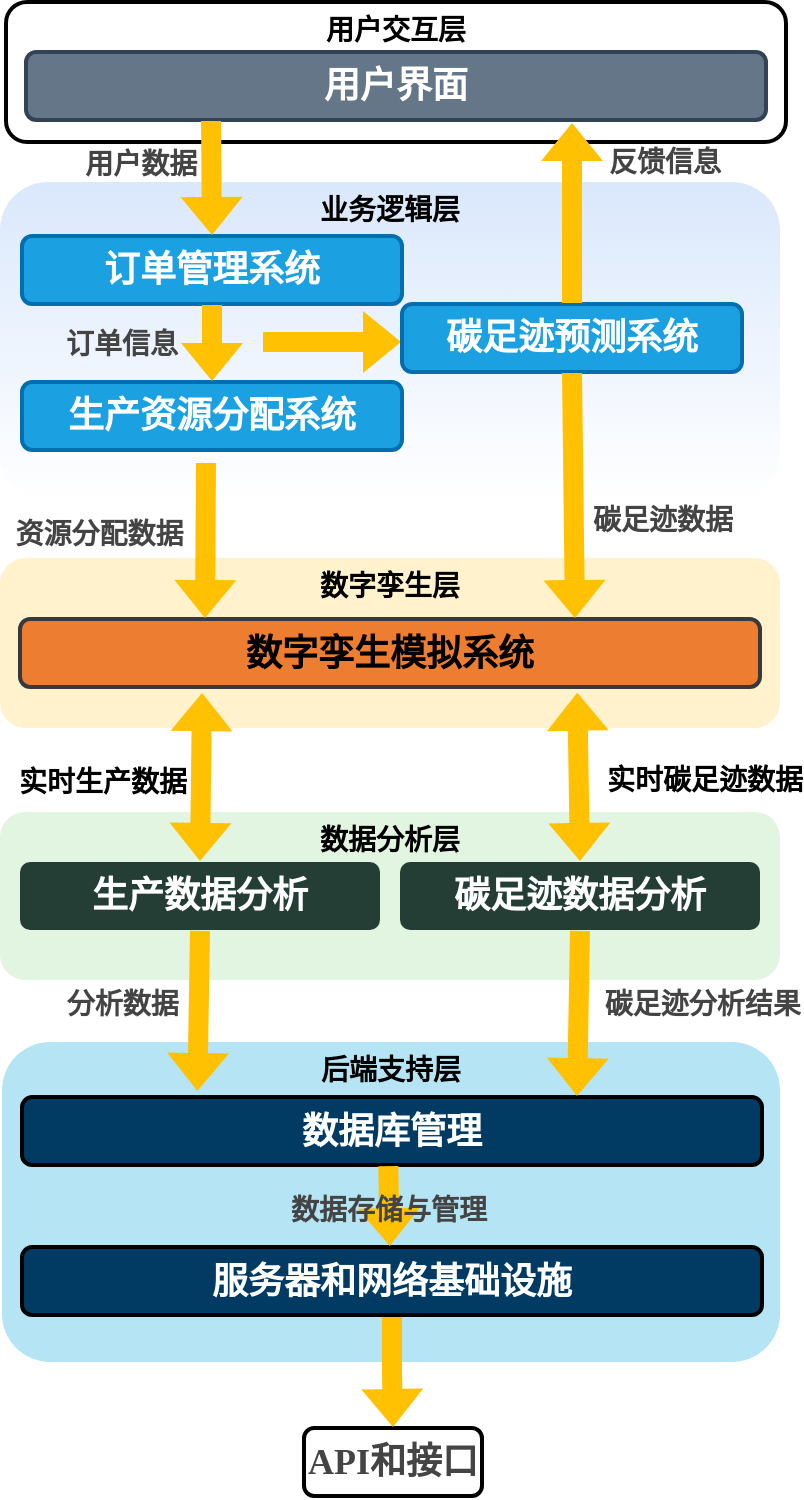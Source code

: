 <mxfile version="22.1.5" type="github">
  <diagram name="第 1 页" id="2Q7EJ7l_47jYazfSLr18">
    <mxGraphModel dx="1363" dy="924" grid="1" gridSize="10" guides="1" tooltips="1" connect="1" arrows="1" fold="1" page="1" pageScale="1" pageWidth="827" pageHeight="1169" math="0" shadow="0">
      <root>
        <mxCell id="0" />
        <mxCell id="1" parent="0" />
        <mxCell id="aD8HVvrzkeYgRYOUQNUD-90" value="API和接口" style="whiteSpace=wrap;strokeWidth=2;fontSize=18;fontFamily=Times New Roman;fontColor=#444444;rounded=1;fontStyle=1" vertex="1" parent="1">
          <mxGeometry x="181" y="793" width="89" height="34" as="geometry" />
        </mxCell>
        <mxCell id="aD8HVvrzkeYgRYOUQNUD-92" value="后端支持层" style="whiteSpace=wrap;strokeWidth=2;verticalAlign=top;fontFamily=Times New Roman;fontSize=14;rounded=1;fontStyle=1;fillColor=#B5E5F5;strokeColor=none;" vertex="1" parent="1">
          <mxGeometry x="30" y="600" width="389" height="160" as="geometry" />
        </mxCell>
        <mxCell id="aD8HVvrzkeYgRYOUQNUD-93" value="数据库管理" style="whiteSpace=wrap;strokeWidth=2;fontSize=18;fontFamily=Times New Roman;fontColor=#FFFFFF;rounded=1;fontStyle=1;fillColor=#013a63;" vertex="1" parent="1">
          <mxGeometry x="40" y="627.54" width="370" height="34" as="geometry" />
        </mxCell>
        <mxCell id="aD8HVvrzkeYgRYOUQNUD-133" style="edgeStyle=orthogonalEdgeStyle;rounded=0;orthogonalLoop=1;jettySize=auto;html=1;fontFamily=Times New Roman;fontColor=#444444;fontStyle=1;shape=flexArrow;endArrow=block;fontSize=14;strokeColor=none;startArrow=none;fillColor=#ffc101;" edge="1" parent="1" source="aD8HVvrzkeYgRYOUQNUD-94" target="aD8HVvrzkeYgRYOUQNUD-90">
          <mxGeometry relative="1" as="geometry" />
        </mxCell>
        <mxCell id="aD8HVvrzkeYgRYOUQNUD-94" value="服务器和网络基础设施" style="whiteSpace=wrap;strokeWidth=2;fontSize=18;fontFamily=Times New Roman;fontColor=#FFFFFF;rounded=1;fontStyle=1;fillColor=#013a63;" vertex="1" parent="1">
          <mxGeometry x="40" y="702.54" width="370" height="34" as="geometry" />
        </mxCell>
        <mxCell id="aD8HVvrzkeYgRYOUQNUD-96" value="数据分析层" style="whiteSpace=wrap;strokeWidth=2;verticalAlign=top;fontFamily=Times New Roman;fontSize=14;rounded=1;shadow=0;glass=0;fillColor=#E1F5E0;strokeColor=none;fontStyle=1" vertex="1" parent="1">
          <mxGeometry x="29" y="484.95" width="390" height="84" as="geometry" />
        </mxCell>
        <mxCell id="aD8HVvrzkeYgRYOUQNUD-97" value="生产数据分析" style="whiteSpace=wrap;strokeWidth=2;fontSize=18;fontFamily=Times New Roman;fontColor=#FFFFFF;rounded=1;fillColor=#243e36;strokeColor=none;fontStyle=1" vertex="1" parent="1">
          <mxGeometry x="39" y="509.95" width="180" height="34" as="geometry" />
        </mxCell>
        <mxCell id="aD8HVvrzkeYgRYOUQNUD-98" value="碳足迹数据分析" style="whiteSpace=wrap;strokeWidth=2;fontSize=18;fontFamily=Times New Roman;fontColor=#FFFFFF;rounded=1;fillColor=#243e36;strokeColor=none;fontStyle=1" vertex="1" parent="1">
          <mxGeometry x="229" y="509.95" width="180" height="34" as="geometry" />
        </mxCell>
        <mxCell id="aD8HVvrzkeYgRYOUQNUD-99" value="数字孪生层" style="whiteSpace=wrap;strokeWidth=2;verticalAlign=top;fontFamily=Times New Roman;fontSize=14;rounded=1;fillColor=#fff2cc;strokeColor=none;fontStyle=1" vertex="1" parent="1">
          <mxGeometry x="29" y="358" width="390" height="85" as="geometry" />
        </mxCell>
        <mxCell id="aD8HVvrzkeYgRYOUQNUD-100" value="数字孪生模拟系统" style="whiteSpace=wrap;strokeWidth=2;fontSize=18;fontFamily=Times New Roman;rounded=1;fillColor=#ed7d31;strokeColor=#36393d;fontStyle=1" vertex="1" parent="1">
          <mxGeometry x="39" y="388.5" width="370" height="34" as="geometry" />
        </mxCell>
        <mxCell id="aD8HVvrzkeYgRYOUQNUD-102" value="业务逻辑层" style="whiteSpace=wrap;strokeWidth=2;verticalAlign=top;fontFamily=Times New Roman;fontSize=14;rounded=1;fillColor=#dae8fc;strokeColor=none;fontStyle=1;gradientColor=#FFFFFF;" vertex="1" parent="1">
          <mxGeometry x="29" y="170" width="390" height="160" as="geometry" />
        </mxCell>
        <mxCell id="aD8HVvrzkeYgRYOUQNUD-142" style="rounded=0;orthogonalLoop=1;jettySize=auto;html=1;fontColor=#444444;fontStyle=1;labelBackgroundColor=default;endArrow=block;fontSize=14;fontFamily=Times New Roman;startArrow=none;shape=flexArrow;strokeColor=none;fillColor=#ffc101;" edge="1" parent="1">
          <mxGeometry relative="1" as="geometry">
            <mxPoint x="160" y="250" as="sourcePoint" />
            <mxPoint x="230" y="250" as="targetPoint" />
          </mxGeometry>
        </mxCell>
        <mxCell id="aD8HVvrzkeYgRYOUQNUD-103" value="订单管理系统" style="whiteSpace=wrap;strokeWidth=2;fontSize=18;fontFamily=Times New Roman;rounded=1;fillColor=#1ba1e2;strokeColor=#006EAF;fontStyle=1;fontColor=#ffffff;" vertex="1" parent="1">
          <mxGeometry x="40" y="197" width="190" height="34" as="geometry" />
        </mxCell>
        <mxCell id="aD8HVvrzkeYgRYOUQNUD-104" value="生产资源分配系统" style="whiteSpace=wrap;strokeWidth=2;fontSize=18;fontFamily=Times New Roman;rounded=1;fillColor=#1ba1e2;strokeColor=#006EAF;fontStyle=1;fontColor=#ffffff;" vertex="1" parent="1">
          <mxGeometry x="40" y="270" width="190" height="34" as="geometry" />
        </mxCell>
        <mxCell id="aD8HVvrzkeYgRYOUQNUD-105" value="碳足迹预测系统" style="whiteSpace=wrap;strokeWidth=2;fontSize=18;fontFamily=Times New Roman;rounded=1;fillColor=#1ba1e2;strokeColor=#006EAF;fontStyle=1;fontColor=#ffffff;" vertex="1" parent="1">
          <mxGeometry x="230" y="231" width="170" height="34" as="geometry" />
        </mxCell>
        <mxCell id="aD8HVvrzkeYgRYOUQNUD-106" value="用户交互层" style="whiteSpace=wrap;strokeWidth=2;verticalAlign=top;fontFamily=Times New Roman;fontSize=14;rounded=1;fontStyle=1;" vertex="1" parent="1">
          <mxGeometry x="32" y="80" width="390" height="70" as="geometry" />
        </mxCell>
        <mxCell id="aD8HVvrzkeYgRYOUQNUD-107" value="用户界面" style="whiteSpace=wrap;strokeWidth=2;fontFamily=Times New Roman;fontSize=18;fontColor=#ffffff;rounded=1;fillColor=#647687;strokeColor=#314354;fontStyle=1" vertex="1" parent="1">
          <mxGeometry x="42" y="105" width="370" height="34" as="geometry" />
        </mxCell>
        <mxCell id="aD8HVvrzkeYgRYOUQNUD-120" value="用户数据" style="curved=1;startArrow=none;endArrow=block;entryX=0.5;entryY=0.006;rounded=0;fontFamily=Times New Roman;fontSize=14;fontColor=#444444;fontStyle=1;shape=flexArrow;exitX=0.25;exitY=1;exitDx=0;exitDy=0;fillColor=#ffc101;strokeColor=none;" edge="1" parent="1" source="aD8HVvrzkeYgRYOUQNUD-107" target="aD8HVvrzkeYgRYOUQNUD-103">
          <mxGeometry x="-0.286" y="-35" relative="1" as="geometry">
            <Array as="points" />
            <mxPoint x="135" y="139" as="sourcePoint" />
            <mxPoint as="offset" />
          </mxGeometry>
        </mxCell>
        <mxCell id="aD8HVvrzkeYgRYOUQNUD-122" value="订单信息" style="curved=1;startArrow=none;endArrow=block;exitX=0.5;exitY=0.994;entryX=0.5;entryY=0.011;rounded=0;fontSize=14;fontFamily=Times New Roman;fontColor=#444444;labelBackgroundColor=none;fontStyle=1;shape=flexArrow;strokeColor=none;fillColor=#ffc101;" edge="1" parent="1" source="aD8HVvrzkeYgRYOUQNUD-103" target="aD8HVvrzkeYgRYOUQNUD-104">
          <mxGeometry x="-0.026" y="-45" relative="1" as="geometry">
            <Array as="points" />
            <mxPoint as="offset" />
          </mxGeometry>
        </mxCell>
        <mxCell id="aD8HVvrzkeYgRYOUQNUD-123" value="资源分配数据" style="startArrow=none;endArrow=block;entryX=0.25;entryY=0;rounded=0;fontSize=14;fontFamily=Times New Roman;entryDx=0;entryDy=0;fontColor=#444444;fontStyle=1;shape=flexArrow;strokeColor=none;fillColor=#ffc101;" edge="1" parent="1" target="aD8HVvrzkeYgRYOUQNUD-100">
          <mxGeometry x="-0.096" y="-53" relative="1" as="geometry">
            <Array as="points" />
            <mxPoint x="132" y="310" as="sourcePoint" />
            <mxPoint as="offset" />
          </mxGeometry>
        </mxCell>
        <mxCell id="aD8HVvrzkeYgRYOUQNUD-127" value="分析数据" style="curved=1;startArrow=none;endArrow=block;exitX=0.5;exitY=0.986;entryX=0.237;entryY=-0.074;rounded=0;fontSize=14;fontFamily=Times New Roman;fontColor=#444444;fontStyle=1;shape=flexArrow;entryDx=0;entryDy=0;strokeColor=none;fillColor=#ffc101;labelBackgroundColor=none;entryPerimeter=0;" edge="1" parent="1" source="aD8HVvrzkeYgRYOUQNUD-97" target="aD8HVvrzkeYgRYOUQNUD-93">
          <mxGeometry x="-0.095" y="-38" relative="1" as="geometry">
            <Array as="points" />
            <mxPoint as="offset" />
          </mxGeometry>
        </mxCell>
        <mxCell id="aD8HVvrzkeYgRYOUQNUD-128" value="碳足迹分析结果" style="curved=1;startArrow=none;endArrow=block;exitX=0.5;exitY=0.986;entryX=0.75;entryY=0;rounded=0;fontSize=14;fontFamily=Times New Roman;fontColor=#444444;fontStyle=1;entryDx=0;entryDy=0;shape=flexArrow;strokeColor=none;fillColor=#ffc101;labelBackgroundColor=none;" edge="1" parent="1" source="aD8HVvrzkeYgRYOUQNUD-98" target="aD8HVvrzkeYgRYOUQNUD-93">
          <mxGeometry x="-0.164" y="62" relative="1" as="geometry">
            <Array as="points" />
            <mxPoint as="offset" />
          </mxGeometry>
        </mxCell>
        <mxCell id="aD8HVvrzkeYgRYOUQNUD-129" value="数据存储与管理" style="curved=1;startArrow=none;endArrow=block;exitX=0.495;exitY=0.992;entryX=0.497;entryY=0.009;rounded=0;fontSize=14;fontFamily=Times New Roman;fontColor=#444444;fontStyle=1;shape=flexArrow;labelBackgroundColor=none;strokeColor=none;fillColor=#ffc101;" edge="1" parent="1" source="aD8HVvrzkeYgRYOUQNUD-93" target="aD8HVvrzkeYgRYOUQNUD-94">
          <mxGeometry x="0.043" relative="1" as="geometry">
            <Array as="points" />
            <mxPoint as="offset" />
          </mxGeometry>
        </mxCell>
        <mxCell id="aD8HVvrzkeYgRYOUQNUD-135" value="" style="endArrow=block;html=1;exitX=0.5;exitY=1;exitDx=0;exitDy=0;entryX=0.75;entryY=0;entryDx=0;entryDy=0;fontColor=#444444;rounded=0;fontStyle=1;shape=flexArrow;fontSize=14;fontFamily=Times New Roman;strokeColor=none;startArrow=none;fillColor=#ffc101;" edge="1" parent="1" source="aD8HVvrzkeYgRYOUQNUD-105" target="aD8HVvrzkeYgRYOUQNUD-100">
          <mxGeometry width="50" height="50" relative="1" as="geometry">
            <mxPoint x="110" y="450" as="sourcePoint" />
            <mxPoint x="160" y="400" as="targetPoint" />
            <Array as="points" />
          </mxGeometry>
        </mxCell>
        <mxCell id="aD8HVvrzkeYgRYOUQNUD-136" value="碳足迹数据" style="edgeLabel;html=1;align=center;verticalAlign=middle;resizable=0;points=[];endArrow=block;fontSize=14;fontFamily=Times New Roman;rounded=0;strokeColor=default;startArrow=none;fontColor=#444444;fontStyle=1" vertex="1" connectable="0" parent="aD8HVvrzkeYgRYOUQNUD-135">
          <mxGeometry x="-0.177" y="-6" relative="1" as="geometry">
            <mxPoint x="50" y="24" as="offset" />
          </mxGeometry>
        </mxCell>
        <mxCell id="aD8HVvrzkeYgRYOUQNUD-139" value="" style="endArrow=block;html=1;rounded=0;exitX=0.5;exitY=0;exitDx=0;exitDy=0;fontColor=#444444;fontStyle=1;shape=flexArrow;fontSize=14;fontFamily=Times New Roman;strokeColor=none;startArrow=none;fillColor=#ffc101;" edge="1" parent="1" source="aD8HVvrzkeYgRYOUQNUD-105">
          <mxGeometry width="50" height="50" relative="1" as="geometry">
            <mxPoint x="200" y="220" as="sourcePoint" />
            <mxPoint x="315" y="140" as="targetPoint" />
          </mxGeometry>
        </mxCell>
        <mxCell id="aD8HVvrzkeYgRYOUQNUD-140" value="反馈信息" style="edgeLabel;html=1;align=center;verticalAlign=middle;resizable=0;points=[];endArrow=block;fontSize=14;fontFamily=Times New Roman;rounded=0;strokeColor=none;startArrow=none;fontColor=#444444;fontStyle=1;fillColor=#ffc101;" vertex="1" connectable="0" parent="aD8HVvrzkeYgRYOUQNUD-139">
          <mxGeometry x="0.136" relative="1" as="geometry">
            <mxPoint x="46" y="-19" as="offset" />
          </mxGeometry>
        </mxCell>
        <mxCell id="aD8HVvrzkeYgRYOUQNUD-144" value="" style="shape=flexArrow;endArrow=classic;startArrow=classic;html=1;rounded=0;entryX=0.5;entryY=0;entryDx=0;entryDy=0;exitX=0.753;exitY=1.07;exitDx=0;exitDy=0;fontStyle=1;strokeColor=none;fillColor=#FFC101;exitPerimeter=0;" edge="1" parent="1" source="aD8HVvrzkeYgRYOUQNUD-100" target="aD8HVvrzkeYgRYOUQNUD-98">
          <mxGeometry width="100" height="100" relative="1" as="geometry">
            <mxPoint x="310" y="450" as="sourcePoint" />
            <mxPoint x="230" y="500" as="targetPoint" />
          </mxGeometry>
        </mxCell>
        <mxCell id="aD8HVvrzkeYgRYOUQNUD-145" value="&lt;font style=&quot;font-size: 14px;&quot;&gt;实时碳足迹数据&lt;/font&gt;" style="edgeLabel;html=1;align=center;verticalAlign=middle;resizable=0;points=[];fontFamily=Times New Roman;fontStyle=1" vertex="1" connectable="0" parent="aD8HVvrzkeYgRYOUQNUD-144">
          <mxGeometry x="0.282" y="-2" relative="1" as="geometry">
            <mxPoint x="64" y="-10" as="offset" />
          </mxGeometry>
        </mxCell>
        <mxCell id="aD8HVvrzkeYgRYOUQNUD-146" value="" style="shape=flexArrow;endArrow=classic;startArrow=classic;html=1;rounded=0;entryX=0.5;entryY=0;entryDx=0;entryDy=0;exitX=0.246;exitY=1.074;exitDx=0;exitDy=0;fontStyle=1;fillColor=#FFC101;strokeColor=none;exitPerimeter=0;" edge="1" parent="1" source="aD8HVvrzkeYgRYOUQNUD-100" target="aD8HVvrzkeYgRYOUQNUD-97">
          <mxGeometry width="100" height="100" relative="1" as="geometry">
            <mxPoint x="230" y="450" as="sourcePoint" />
            <mxPoint x="330" y="623" as="targetPoint" />
          </mxGeometry>
        </mxCell>
        <mxCell id="aD8HVvrzkeYgRYOUQNUD-147" value="&lt;font style=&quot;font-size: 14px;&quot;&gt;实时生产数据&lt;/font&gt;" style="edgeLabel;html=1;align=center;verticalAlign=middle;resizable=0;points=[];fontFamily=Times New Roman;fontStyle=1" vertex="1" connectable="0" parent="aD8HVvrzkeYgRYOUQNUD-146">
          <mxGeometry x="0.282" y="-2" relative="1" as="geometry">
            <mxPoint x="-48" y="-9" as="offset" />
          </mxGeometry>
        </mxCell>
      </root>
    </mxGraphModel>
  </diagram>
</mxfile>
